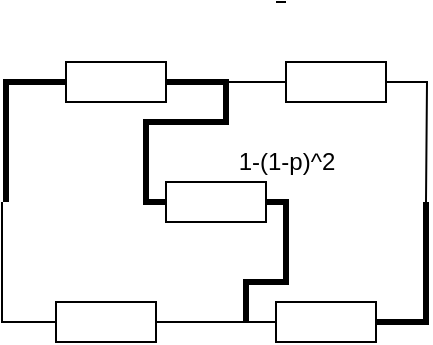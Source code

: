 <mxfile version="13.9.9" type="device"><diagram id="bxcGX9bLokBq_L7YCW0P" name="Page-1"><mxGraphModel dx="538" dy="520" grid="1" gridSize="10" guides="1" tooltips="1" connect="1" arrows="1" fold="1" page="1" pageScale="1" pageWidth="827" pageHeight="1169" math="0" shadow="0"><root><mxCell id="0"/><mxCell id="1" parent="0"/><mxCell id="Is6juXEBftdBYPK_7Bty-45" style="edgeStyle=orthogonalEdgeStyle;rounded=0;orthogonalLoop=1;jettySize=auto;html=1;entryX=0;entryY=0.5;entryDx=0;entryDy=0;startArrow=none;startFill=0;endArrow=none;endFill=0;strokeWidth=3;" edge="1" parent="1" target="Is6juXEBftdBYPK_7Bty-36"><mxGeometry relative="1" as="geometry"><mxPoint x="130" y="300" as="sourcePoint"/><Array as="points"><mxPoint x="130" y="300"/><mxPoint x="130" y="240"/></Array></mxGeometry></mxCell><mxCell id="Is6juXEBftdBYPK_7Bty-46" style="edgeStyle=orthogonalEdgeStyle;rounded=0;orthogonalLoop=1;jettySize=auto;html=1;entryX=0;entryY=0.5;entryDx=0;entryDy=0;startArrow=none;startFill=0;endArrow=none;endFill=0;strokeWidth=1;" edge="1" parent="1" target="Is6juXEBftdBYPK_7Bty-40"><mxGeometry relative="1" as="geometry"><mxPoint x="128" y="300" as="sourcePoint"/><Array as="points"><mxPoint x="128" y="300"/><mxPoint x="128" y="360"/></Array></mxGeometry></mxCell><mxCell id="Is6juXEBftdBYPK_7Bty-48" style="edgeStyle=orthogonalEdgeStyle;rounded=0;orthogonalLoop=1;jettySize=auto;html=1;startArrow=none;startFill=0;endArrow=none;endFill=0;" edge="1" parent="1"><mxGeometry relative="1" as="geometry"><mxPoint x="265" y="200" as="sourcePoint"/><mxPoint x="270" y="200" as="targetPoint"/></mxGeometry></mxCell><mxCell id="Is6juXEBftdBYPK_7Bty-49" style="edgeStyle=orthogonalEdgeStyle;rounded=0;orthogonalLoop=1;jettySize=auto;html=1;entryX=0;entryY=0.5;entryDx=0;entryDy=0;startArrow=none;startFill=0;endArrow=none;endFill=0;" edge="1" parent="1" source="Is6juXEBftdBYPK_7Bty-36" target="Is6juXEBftdBYPK_7Bty-37"><mxGeometry relative="1" as="geometry"/></mxCell><mxCell id="Is6juXEBftdBYPK_7Bty-50" style="edgeStyle=orthogonalEdgeStyle;rounded=0;orthogonalLoop=1;jettySize=auto;html=1;entryX=0;entryY=0.5;entryDx=0;entryDy=0;startArrow=none;startFill=0;endArrow=none;endFill=0;strokeWidth=3;" edge="1" parent="1" target="Is6juXEBftdBYPK_7Bty-38"><mxGeometry relative="1" as="geometry"><mxPoint x="210" y="240" as="sourcePoint"/><Array as="points"><mxPoint x="240" y="240"/><mxPoint x="240" y="260"/><mxPoint x="200" y="260"/><mxPoint x="200" y="300"/></Array></mxGeometry></mxCell><mxCell id="Is6juXEBftdBYPK_7Bty-36" value="" style="rounded=0;whiteSpace=wrap;html=1;" vertex="1" parent="1"><mxGeometry x="160" y="230" width="50" height="20" as="geometry"/></mxCell><mxCell id="Is6juXEBftdBYPK_7Bty-62" style="edgeStyle=orthogonalEdgeStyle;rounded=0;orthogonalLoop=1;jettySize=auto;html=1;startArrow=none;startFill=0;endArrow=none;endFill=0;strokeWidth=1;" edge="1" parent="1" source="Is6juXEBftdBYPK_7Bty-37"><mxGeometry relative="1" as="geometry"><mxPoint x="340" y="300" as="targetPoint"/></mxGeometry></mxCell><mxCell id="Is6juXEBftdBYPK_7Bty-68" value="" style="edgeStyle=orthogonalEdgeStyle;rounded=0;orthogonalLoop=1;jettySize=auto;html=1;startArrow=none;startFill=0;endArrow=none;endFill=0;strokeWidth=1;" edge="1" parent="1" source="Is6juXEBftdBYPK_7Bty-37" target="Is6juXEBftdBYPK_7Bty-36"><mxGeometry relative="1" as="geometry"/></mxCell><mxCell id="Is6juXEBftdBYPK_7Bty-37" value="" style="rounded=0;whiteSpace=wrap;html=1;" vertex="1" parent="1"><mxGeometry x="270" y="230" width="50" height="20" as="geometry"/></mxCell><mxCell id="Is6juXEBftdBYPK_7Bty-56" style="edgeStyle=orthogonalEdgeStyle;rounded=0;orthogonalLoop=1;jettySize=auto;html=1;startArrow=none;startFill=0;endArrow=none;endFill=0;strokeWidth=3;" edge="1" parent="1" source="Is6juXEBftdBYPK_7Bty-38"><mxGeometry relative="1" as="geometry"><mxPoint x="250" y="360" as="targetPoint"/><Array as="points"><mxPoint x="270" y="300"/><mxPoint x="270" y="340"/><mxPoint x="250" y="340"/></Array></mxGeometry></mxCell><mxCell id="Is6juXEBftdBYPK_7Bty-38" value="" style="rounded=0;whiteSpace=wrap;html=1;" vertex="1" parent="1"><mxGeometry x="210" y="290" width="50" height="20" as="geometry"/></mxCell><mxCell id="Is6juXEBftdBYPK_7Bty-53" style="edgeStyle=orthogonalEdgeStyle;rounded=0;orthogonalLoop=1;jettySize=auto;html=1;entryX=0;entryY=0.5;entryDx=0;entryDy=0;startArrow=none;startFill=0;endArrow=none;endFill=0;strokeWidth=1;" edge="1" parent="1" source="Is6juXEBftdBYPK_7Bty-40" target="Is6juXEBftdBYPK_7Bty-41"><mxGeometry relative="1" as="geometry"/></mxCell><mxCell id="Is6juXEBftdBYPK_7Bty-40" value="" style="rounded=0;whiteSpace=wrap;html=1;" vertex="1" parent="1"><mxGeometry x="155" y="350" width="50" height="20" as="geometry"/></mxCell><mxCell id="Is6juXEBftdBYPK_7Bty-60" style="edgeStyle=orthogonalEdgeStyle;rounded=0;orthogonalLoop=1;jettySize=auto;html=1;startArrow=none;startFill=0;endArrow=none;endFill=0;strokeWidth=3;" edge="1" parent="1" source="Is6juXEBftdBYPK_7Bty-41"><mxGeometry relative="1" as="geometry"><mxPoint x="340" y="300" as="targetPoint"/><Array as="points"><mxPoint x="340" y="360"/><mxPoint x="340" y="300"/></Array></mxGeometry></mxCell><mxCell id="Is6juXEBftdBYPK_7Bty-41" value="" style="rounded=0;whiteSpace=wrap;html=1;" vertex="1" parent="1"><mxGeometry x="265" y="350" width="50" height="20" as="geometry"/></mxCell><mxCell id="Is6juXEBftdBYPK_7Bty-63" value="1-(1-p)^2" style="text;html=1;align=center;verticalAlign=middle;resizable=0;points=[];autosize=1;" vertex="1" parent="1"><mxGeometry x="240" y="270" width="60" height="20" as="geometry"/></mxCell></root></mxGraphModel></diagram></mxfile>